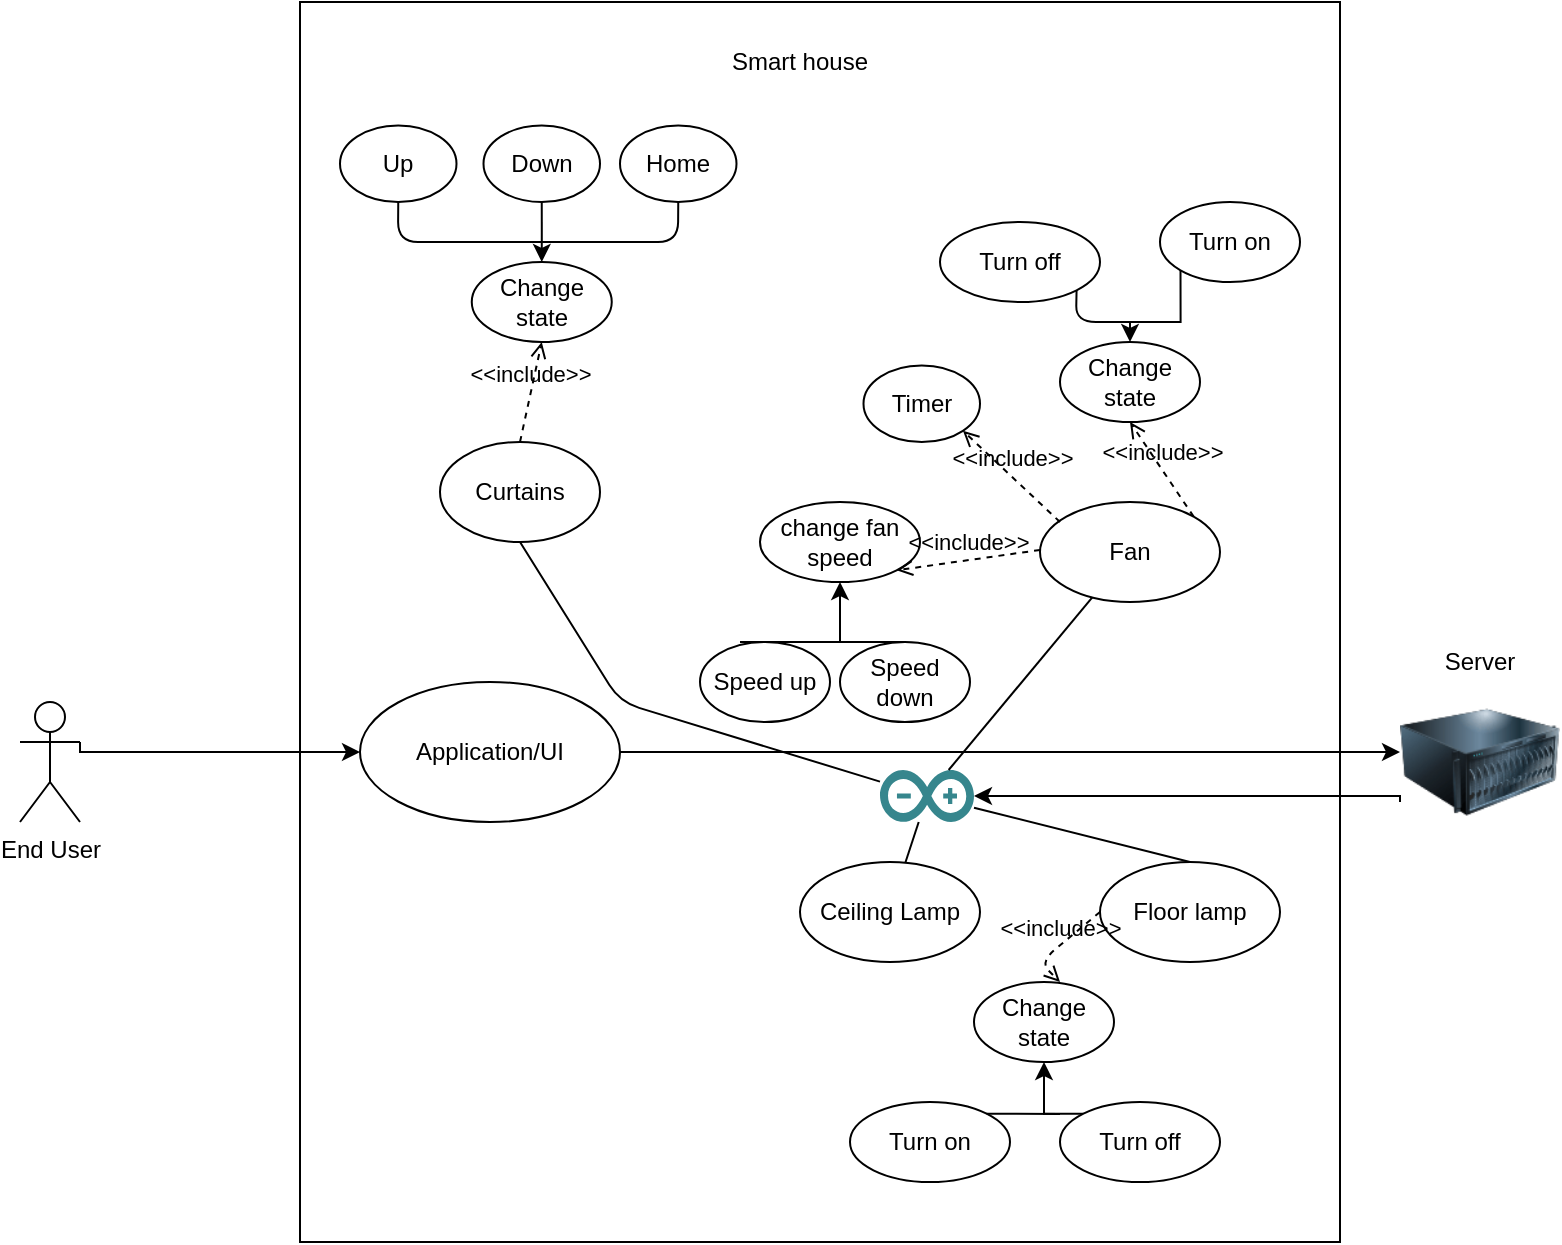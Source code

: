 <mxfile version="15.1.4"><diagram id="axmY3s3DhbrSQXGFH-Zm" name="Page-1"><mxGraphModel dx="1504" dy="631" grid="1" gridSize="10" guides="1" tooltips="1" connect="1" arrows="1" fold="1" page="1" pageScale="1" pageWidth="850" pageHeight="1100" math="0" shadow="0"><root><mxCell id="0"/><mxCell id="1" parent="0"/><mxCell id="pMk_i1QzEK4FoIbj1d2--2" value="" style="rounded=0;whiteSpace=wrap;html=1;" vertex="1" parent="1"><mxGeometry x="200" y="140" width="520" height="620" as="geometry"/></mxCell><mxCell id="pMk_i1QzEK4FoIbj1d2--3" value="Smart house" style="text;html=1;strokeColor=none;fillColor=none;align=center;verticalAlign=middle;whiteSpace=wrap;rounded=0;" vertex="1" parent="1"><mxGeometry x="410" y="160" width="80" height="20" as="geometry"/></mxCell><mxCell id="pMk_i1QzEK4FoIbj1d2--14" style="edgeStyle=orthogonalEdgeStyle;rounded=0;orthogonalLoop=1;jettySize=auto;html=1;exitX=1;exitY=0.333;exitDx=0;exitDy=0;exitPerimeter=0;" edge="1" parent="1" source="pMk_i1QzEK4FoIbj1d2--9" target="pMk_i1QzEK4FoIbj1d2--10"><mxGeometry relative="1" as="geometry"><Array as="points"><mxPoint x="90" y="515"/></Array></mxGeometry></mxCell><mxCell id="pMk_i1QzEK4FoIbj1d2--9" value="&lt;div&gt;End User&lt;/div&gt;" style="shape=umlActor;verticalLabelPosition=bottom;verticalAlign=top;html=1;" vertex="1" parent="1"><mxGeometry x="60" y="490" width="30" height="60" as="geometry"/></mxCell><mxCell id="pMk_i1QzEK4FoIbj1d2--21" style="edgeStyle=orthogonalEdgeStyle;rounded=0;orthogonalLoop=1;jettySize=auto;html=1;exitX=1;exitY=0.5;exitDx=0;exitDy=0;" edge="1" parent="1" source="pMk_i1QzEK4FoIbj1d2--10" target="pMk_i1QzEK4FoIbj1d2--16"><mxGeometry relative="1" as="geometry"><Array as="points"><mxPoint x="660" y="515"/><mxPoint x="660" y="515"/></Array></mxGeometry></mxCell><mxCell id="pMk_i1QzEK4FoIbj1d2--10" value="&lt;div&gt;Application/UI&lt;/div&gt;" style="ellipse;whiteSpace=wrap;html=1;" vertex="1" parent="1"><mxGeometry x="230" y="480" width="130" height="70" as="geometry"/></mxCell><mxCell id="pMk_i1QzEK4FoIbj1d2--15" value="&lt;div&gt;Floor lamp&lt;/div&gt;" style="ellipse;whiteSpace=wrap;html=1;" vertex="1" parent="1"><mxGeometry x="600" y="570" width="90" height="50" as="geometry"/></mxCell><mxCell id="pMk_i1QzEK4FoIbj1d2--44" style="edgeStyle=orthogonalEdgeStyle;rounded=0;orthogonalLoop=1;jettySize=auto;html=1;exitX=0;exitY=0.75;exitDx=0;exitDy=0;" edge="1" parent="1" source="pMk_i1QzEK4FoIbj1d2--16" target="pMk_i1QzEK4FoIbj1d2--43"><mxGeometry relative="1" as="geometry"><Array as="points"><mxPoint x="750" y="537"/></Array></mxGeometry></mxCell><mxCell id="pMk_i1QzEK4FoIbj1d2--16" value="" style="image;html=1;image=img/lib/clip_art/computers/Server_128x128.png" vertex="1" parent="1"><mxGeometry x="750" y="480" width="80" height="80" as="geometry"/></mxCell><mxCell id="pMk_i1QzEK4FoIbj1d2--17" value="&lt;div&gt;Server&lt;/div&gt;" style="text;html=1;strokeColor=none;fillColor=none;align=center;verticalAlign=middle;whiteSpace=wrap;rounded=0;" vertex="1" parent="1"><mxGeometry x="770" y="460" width="40" height="20" as="geometry"/></mxCell><mxCell id="pMk_i1QzEK4FoIbj1d2--18" value="Curtains " style="ellipse;whiteSpace=wrap;html=1;" vertex="1" parent="1"><mxGeometry x="270" y="360" width="80" height="50" as="geometry"/></mxCell><mxCell id="pMk_i1QzEK4FoIbj1d2--19" value="&lt;div&gt;Ceiling Lamp&lt;/div&gt;" style="ellipse;whiteSpace=wrap;html=1;" vertex="1" parent="1"><mxGeometry x="450" y="570" width="90" height="50" as="geometry"/></mxCell><mxCell id="pMk_i1QzEK4FoIbj1d2--20" value="&lt;div&gt;Fan&lt;/div&gt;" style="ellipse;whiteSpace=wrap;html=1;" vertex="1" parent="1"><mxGeometry x="570" y="390" width="90" height="50" as="geometry"/></mxCell><mxCell id="pMk_i1QzEK4FoIbj1d2--22" value="Turn on" style="ellipse;whiteSpace=wrap;html=1;" vertex="1" parent="1"><mxGeometry x="475" y="690" width="80" height="40" as="geometry"/></mxCell><mxCell id="pMk_i1QzEK4FoIbj1d2--61" style="edgeStyle=orthogonalEdgeStyle;rounded=0;orthogonalLoop=1;jettySize=auto;html=1;exitX=1;exitY=1;exitDx=0;exitDy=0;entryX=0.5;entryY=1;entryDx=0;entryDy=0;" edge="1" parent="1" source="pMk_i1QzEK4FoIbj1d2--23" target="pMk_i1QzEK4FoIbj1d2--59"><mxGeometry relative="1" as="geometry"/></mxCell><mxCell id="pMk_i1QzEK4FoIbj1d2--23" value="Turn off " style="ellipse;whiteSpace=wrap;html=1;direction=west;" vertex="1" parent="1"><mxGeometry x="580" y="690" width="80" height="40" as="geometry"/></mxCell><mxCell id="pMk_i1QzEK4FoIbj1d2--55" style="edgeStyle=orthogonalEdgeStyle;rounded=0;orthogonalLoop=1;jettySize=auto;html=1;exitX=0;exitY=1;exitDx=0;exitDy=0;entryX=0.5;entryY=0;entryDx=0;entryDy=0;" edge="1" parent="1" source="pMk_i1QzEK4FoIbj1d2--36" target="pMk_i1QzEK4FoIbj1d2--54"><mxGeometry relative="1" as="geometry"/></mxCell><mxCell id="pMk_i1QzEK4FoIbj1d2--36" value="Turn on" style="ellipse;whiteSpace=wrap;html=1;" vertex="1" parent="1"><mxGeometry x="630" y="240" width="70" height="40" as="geometry"/></mxCell><mxCell id="pMk_i1QzEK4FoIbj1d2--37" value="Turn off " style="ellipse;whiteSpace=wrap;html=1;direction=west;" vertex="1" parent="1"><mxGeometry x="520" y="250" width="80" height="40" as="geometry"/></mxCell><mxCell id="pMk_i1QzEK4FoIbj1d2--40" value="&lt;div&gt;change fan speed&lt;/div&gt;" style="ellipse;whiteSpace=wrap;html=1;direction=west;" vertex="1" parent="1"><mxGeometry x="430" y="390" width="80" height="40" as="geometry"/></mxCell><mxCell id="pMk_i1QzEK4FoIbj1d2--43" value="" style="dashed=0;outlineConnect=0;html=1;align=center;labelPosition=center;verticalLabelPosition=bottom;verticalAlign=top;shape=mxgraph.weblogos.arduino;fillColor=#36868D;strokeColor=none" vertex="1" parent="1"><mxGeometry x="490" y="524" width="47" height="26" as="geometry"/></mxCell><mxCell id="pMk_i1QzEK4FoIbj1d2--45" value="" style="endArrow=none;html=1;exitX=0.5;exitY=0;exitDx=0;exitDy=0;" edge="1" parent="1" source="pMk_i1QzEK4FoIbj1d2--15" target="pMk_i1QzEK4FoIbj1d2--43"><mxGeometry width="50" height="50" relative="1" as="geometry"><mxPoint x="400" y="540" as="sourcePoint"/><mxPoint x="450" y="490" as="targetPoint"/></mxGeometry></mxCell><mxCell id="pMk_i1QzEK4FoIbj1d2--46" value="" style="endArrow=none;html=1;" edge="1" parent="1" source="pMk_i1QzEK4FoIbj1d2--19" target="pMk_i1QzEK4FoIbj1d2--43"><mxGeometry width="50" height="50" relative="1" as="geometry"><mxPoint x="605" y="600" as="sourcePoint"/><mxPoint x="543.491" y="560" as="targetPoint"/></mxGeometry></mxCell><mxCell id="pMk_i1QzEK4FoIbj1d2--47" value="" style="endArrow=none;html=1;" edge="1" parent="1" source="pMk_i1QzEK4FoIbj1d2--20" target="pMk_i1QzEK4FoIbj1d2--43"><mxGeometry width="50" height="50" relative="1" as="geometry"><mxPoint x="615" y="610" as="sourcePoint"/><mxPoint x="553.491" y="570" as="targetPoint"/></mxGeometry></mxCell><mxCell id="pMk_i1QzEK4FoIbj1d2--48" value="&amp;lt;&amp;lt;include&amp;gt;&amp;gt;" style="html=1;verticalAlign=bottom;labelBackgroundColor=none;endArrow=open;endFill=0;dashed=1;entryX=0;entryY=0;entryDx=0;entryDy=0;" edge="1" parent="1" target="pMk_i1QzEK4FoIbj1d2--40"><mxGeometry width="160" relative="1" as="geometry"><mxPoint x="570" y="414" as="sourcePoint"/><mxPoint x="572.714" y="319.954" as="targetPoint"/></mxGeometry></mxCell><mxCell id="pMk_i1QzEK4FoIbj1d2--51" style="edgeStyle=orthogonalEdgeStyle;rounded=0;orthogonalLoop=1;jettySize=auto;html=1;exitX=0.5;exitY=1;exitDx=0;exitDy=0;entryX=0.5;entryY=0;entryDx=0;entryDy=0;" edge="1" parent="1" source="pMk_i1QzEK4FoIbj1d2--49" target="pMk_i1QzEK4FoIbj1d2--40"><mxGeometry relative="1" as="geometry"><Array as="points"><mxPoint x="470" y="460"/><mxPoint x="470" y="440"/></Array></mxGeometry></mxCell><mxCell id="pMk_i1QzEK4FoIbj1d2--49" value="Speed down" style="ellipse;whiteSpace=wrap;html=1;direction=west;" vertex="1" parent="1"><mxGeometry x="470" y="460" width="65" height="40" as="geometry"/></mxCell><mxCell id="pMk_i1QzEK4FoIbj1d2--50" value="Speed up" style="ellipse;whiteSpace=wrap;html=1;direction=west;" vertex="1" parent="1"><mxGeometry x="400" y="460" width="65" height="40" as="geometry"/></mxCell><mxCell id="pMk_i1QzEK4FoIbj1d2--53" value="" style="endArrow=none;html=1;" edge="1" parent="1"><mxGeometry width="50" height="50" relative="1" as="geometry"><mxPoint x="420" y="460" as="sourcePoint"/><mxPoint x="480" y="460" as="targetPoint"/></mxGeometry></mxCell><mxCell id="pMk_i1QzEK4FoIbj1d2--54" value="&lt;div&gt;Change state&lt;/div&gt;" style="ellipse;whiteSpace=wrap;html=1;" vertex="1" parent="1"><mxGeometry x="580" y="310" width="70" height="40" as="geometry"/></mxCell><mxCell id="pMk_i1QzEK4FoIbj1d2--56" value="" style="endArrow=none;html=1;exitX=0;exitY=0;exitDx=0;exitDy=0;" edge="1" parent="1" source="pMk_i1QzEK4FoIbj1d2--37"><mxGeometry width="50" height="50" relative="1" as="geometry"><mxPoint x="400" y="530" as="sourcePoint"/><mxPoint x="620" y="300" as="targetPoint"/><Array as="points"><mxPoint x="588" y="300"/></Array></mxGeometry></mxCell><mxCell id="pMk_i1QzEK4FoIbj1d2--58" value="&amp;lt;&amp;lt;include&amp;gt;&amp;gt;" style="html=1;verticalAlign=bottom;labelBackgroundColor=none;endArrow=open;endFill=0;dashed=1;entryX=0.5;entryY=1;entryDx=0;entryDy=0;exitX=1;exitY=0;exitDx=0;exitDy=0;" edge="1" parent="1" source="pMk_i1QzEK4FoIbj1d2--20" target="pMk_i1QzEK4FoIbj1d2--54"><mxGeometry width="160" relative="1" as="geometry"><mxPoint x="620" y="390" as="sourcePoint"/><mxPoint x="500" y="490" as="targetPoint"/></mxGeometry></mxCell><mxCell id="pMk_i1QzEK4FoIbj1d2--59" value="&lt;div&gt;Change state&lt;/div&gt;" style="ellipse;whiteSpace=wrap;html=1;" vertex="1" parent="1"><mxGeometry x="537" y="630" width="70" height="40" as="geometry"/></mxCell><mxCell id="pMk_i1QzEK4FoIbj1d2--62" value="" style="endArrow=none;html=1;exitX=1;exitY=0;exitDx=0;exitDy=0;" edge="1" parent="1" source="pMk_i1QzEK4FoIbj1d2--22"><mxGeometry width="50" height="50" relative="1" as="geometry"><mxPoint x="598.284" y="294.142" as="sourcePoint"/><mxPoint x="580" y="696" as="targetPoint"/><Array as="points"/></mxGeometry></mxCell><mxCell id="pMk_i1QzEK4FoIbj1d2--63" value="&lt;div&gt;Timer&lt;/div&gt;" style="ellipse;whiteSpace=wrap;html=1;direction=north;" vertex="1" parent="1"><mxGeometry x="481.75" y="321.75" width="58.25" height="38.25" as="geometry"/></mxCell><mxCell id="pMk_i1QzEK4FoIbj1d2--64" value="&amp;lt;&amp;lt;include&amp;gt;&amp;gt;" style="html=1;verticalAlign=bottom;labelBackgroundColor=none;endArrow=open;endFill=0;dashed=1;entryX=0;entryY=1;entryDx=0;entryDy=0;" edge="1" parent="1" target="pMk_i1QzEK4FoIbj1d2--63"><mxGeometry width="160" relative="1" as="geometry"><mxPoint x="580" y="400" as="sourcePoint"/><mxPoint x="500" y="490" as="targetPoint"/></mxGeometry></mxCell><mxCell id="pMk_i1QzEK4FoIbj1d2--65" value="&amp;lt;&amp;lt;include&amp;gt;&amp;gt;" style="html=1;verticalAlign=bottom;labelBackgroundColor=none;endArrow=open;endFill=0;dashed=1;exitX=0;exitY=0.5;exitDx=0;exitDy=0;" edge="1" parent="1" source="pMk_i1QzEK4FoIbj1d2--15"><mxGeometry width="160" relative="1" as="geometry"><mxPoint x="580" y="424" as="sourcePoint"/><mxPoint x="580" y="630" as="targetPoint"/><Array as="points"><mxPoint x="570" y="620"/></Array></mxGeometry></mxCell><mxCell id="pMk_i1QzEK4FoIbj1d2--68" value="&lt;div&gt;Change state&lt;/div&gt;" style="ellipse;whiteSpace=wrap;html=1;" vertex="1" parent="1"><mxGeometry x="285.88" y="270" width="70" height="40" as="geometry"/></mxCell><mxCell id="pMk_i1QzEK4FoIbj1d2--69" value="&amp;lt;&amp;lt;include&amp;gt;&amp;gt;" style="html=1;verticalAlign=bottom;labelBackgroundColor=none;endArrow=open;endFill=0;dashed=1;entryX=0.5;entryY=1;entryDx=0;entryDy=0;exitX=0.5;exitY=0;exitDx=0;exitDy=0;" edge="1" parent="1" source="pMk_i1QzEK4FoIbj1d2--18" target="pMk_i1QzEK4FoIbj1d2--68"><mxGeometry width="160" relative="1" as="geometry"><mxPoint x="580" y="424" as="sourcePoint"/><mxPoint x="508.284" y="434.142" as="targetPoint"/></mxGeometry></mxCell><mxCell id="pMk_i1QzEK4FoIbj1d2--70" value="&lt;div&gt;Up&lt;/div&gt;" style="ellipse;whiteSpace=wrap;html=1;direction=north;" vertex="1" parent="1"><mxGeometry x="220" y="201.75" width="58.25" height="38.25" as="geometry"/></mxCell><mxCell id="pMk_i1QzEK4FoIbj1d2--73" style="edgeStyle=orthogonalEdgeStyle;rounded=0;orthogonalLoop=1;jettySize=auto;html=1;exitX=0;exitY=0.5;exitDx=0;exitDy=0;" edge="1" parent="1" source="pMk_i1QzEK4FoIbj1d2--71" target="pMk_i1QzEK4FoIbj1d2--68"><mxGeometry relative="1" as="geometry"/></mxCell><mxCell id="pMk_i1QzEK4FoIbj1d2--71" value="Down" style="ellipse;whiteSpace=wrap;html=1;direction=north;" vertex="1" parent="1"><mxGeometry x="291.75" y="201.75" width="58.25" height="38.25" as="geometry"/></mxCell><mxCell id="pMk_i1QzEK4FoIbj1d2--72" value="&lt;div&gt;Home&lt;/div&gt;" style="ellipse;whiteSpace=wrap;html=1;direction=north;" vertex="1" parent="1"><mxGeometry x="360" y="201.75" width="58.25" height="38.25" as="geometry"/></mxCell><mxCell id="pMk_i1QzEK4FoIbj1d2--75" value="" style="endArrow=none;html=1;entryX=0;entryY=0.5;entryDx=0;entryDy=0;" edge="1" parent="1" target="pMk_i1QzEK4FoIbj1d2--72"><mxGeometry width="50" height="50" relative="1" as="geometry"><mxPoint x="320" y="260" as="sourcePoint"/><mxPoint x="490" y="470" as="targetPoint"/><Array as="points"><mxPoint x="389" y="260"/></Array></mxGeometry></mxCell><mxCell id="pMk_i1QzEK4FoIbj1d2--76" value="" style="endArrow=none;html=1;entryX=0;entryY=0.5;entryDx=0;entryDy=0;" edge="1" parent="1" target="pMk_i1QzEK4FoIbj1d2--70"><mxGeometry width="50" height="50" relative="1" as="geometry"><mxPoint x="320" y="260" as="sourcePoint"/><mxPoint x="399.125" y="250.0" as="targetPoint"/><Array as="points"><mxPoint x="249" y="260"/></Array></mxGeometry></mxCell><mxCell id="pMk_i1QzEK4FoIbj1d2--80" value="" style="endArrow=none;html=1;exitX=0.5;exitY=1;exitDx=0;exitDy=0;" edge="1" parent="1" source="pMk_i1QzEK4FoIbj1d2--18" target="pMk_i1QzEK4FoIbj1d2--43"><mxGeometry width="50" height="50" relative="1" as="geometry"><mxPoint x="580" y="470" as="sourcePoint"/><mxPoint x="630" y="420" as="targetPoint"/><Array as="points"><mxPoint x="360" y="490"/></Array></mxGeometry></mxCell></root></mxGraphModel></diagram></mxfile>